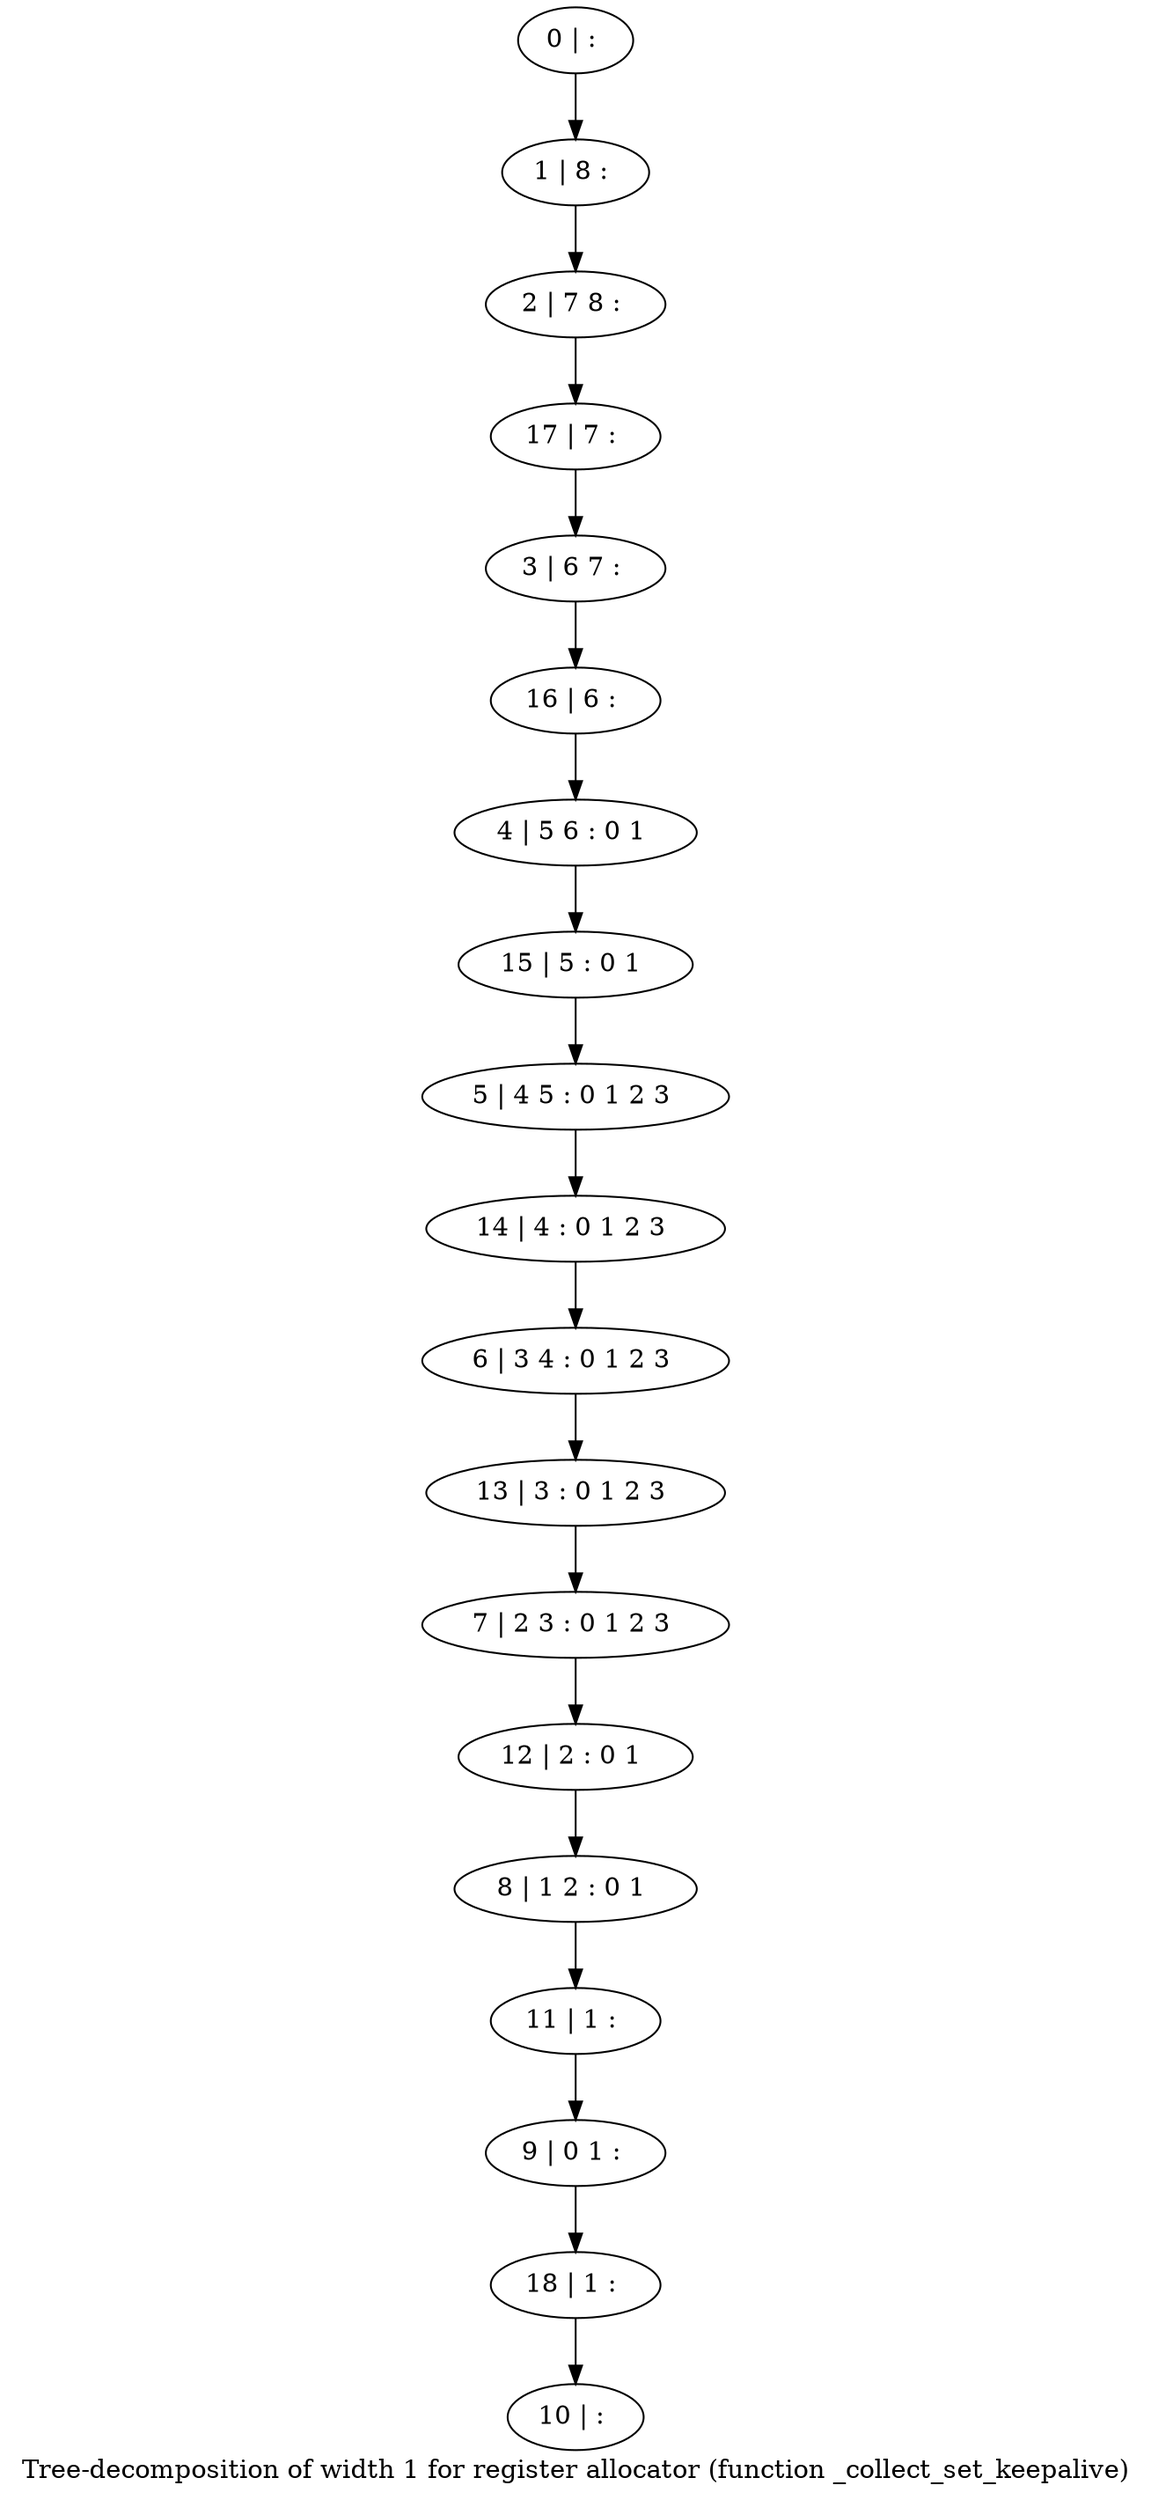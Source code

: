 digraph G {
graph [label="Tree-decomposition of width 1 for register allocator (function _collect_set_keepalive)"]
0[label="0 | : "];
1[label="1 | 8 : "];
2[label="2 | 7 8 : "];
3[label="3 | 6 7 : "];
4[label="4 | 5 6 : 0 1 "];
5[label="5 | 4 5 : 0 1 2 3 "];
6[label="6 | 3 4 : 0 1 2 3 "];
7[label="7 | 2 3 : 0 1 2 3 "];
8[label="8 | 1 2 : 0 1 "];
9[label="9 | 0 1 : "];
10[label="10 | : "];
11[label="11 | 1 : "];
12[label="12 | 2 : 0 1 "];
13[label="13 | 3 : 0 1 2 3 "];
14[label="14 | 4 : 0 1 2 3 "];
15[label="15 | 5 : 0 1 "];
16[label="16 | 6 : "];
17[label="17 | 7 : "];
18[label="18 | 1 : "];
0->1 ;
1->2 ;
11->9 ;
8->11 ;
12->8 ;
7->12 ;
13->7 ;
6->13 ;
14->6 ;
5->14 ;
15->5 ;
4->15 ;
16->4 ;
3->16 ;
17->3 ;
2->17 ;
18->10 ;
9->18 ;
}
